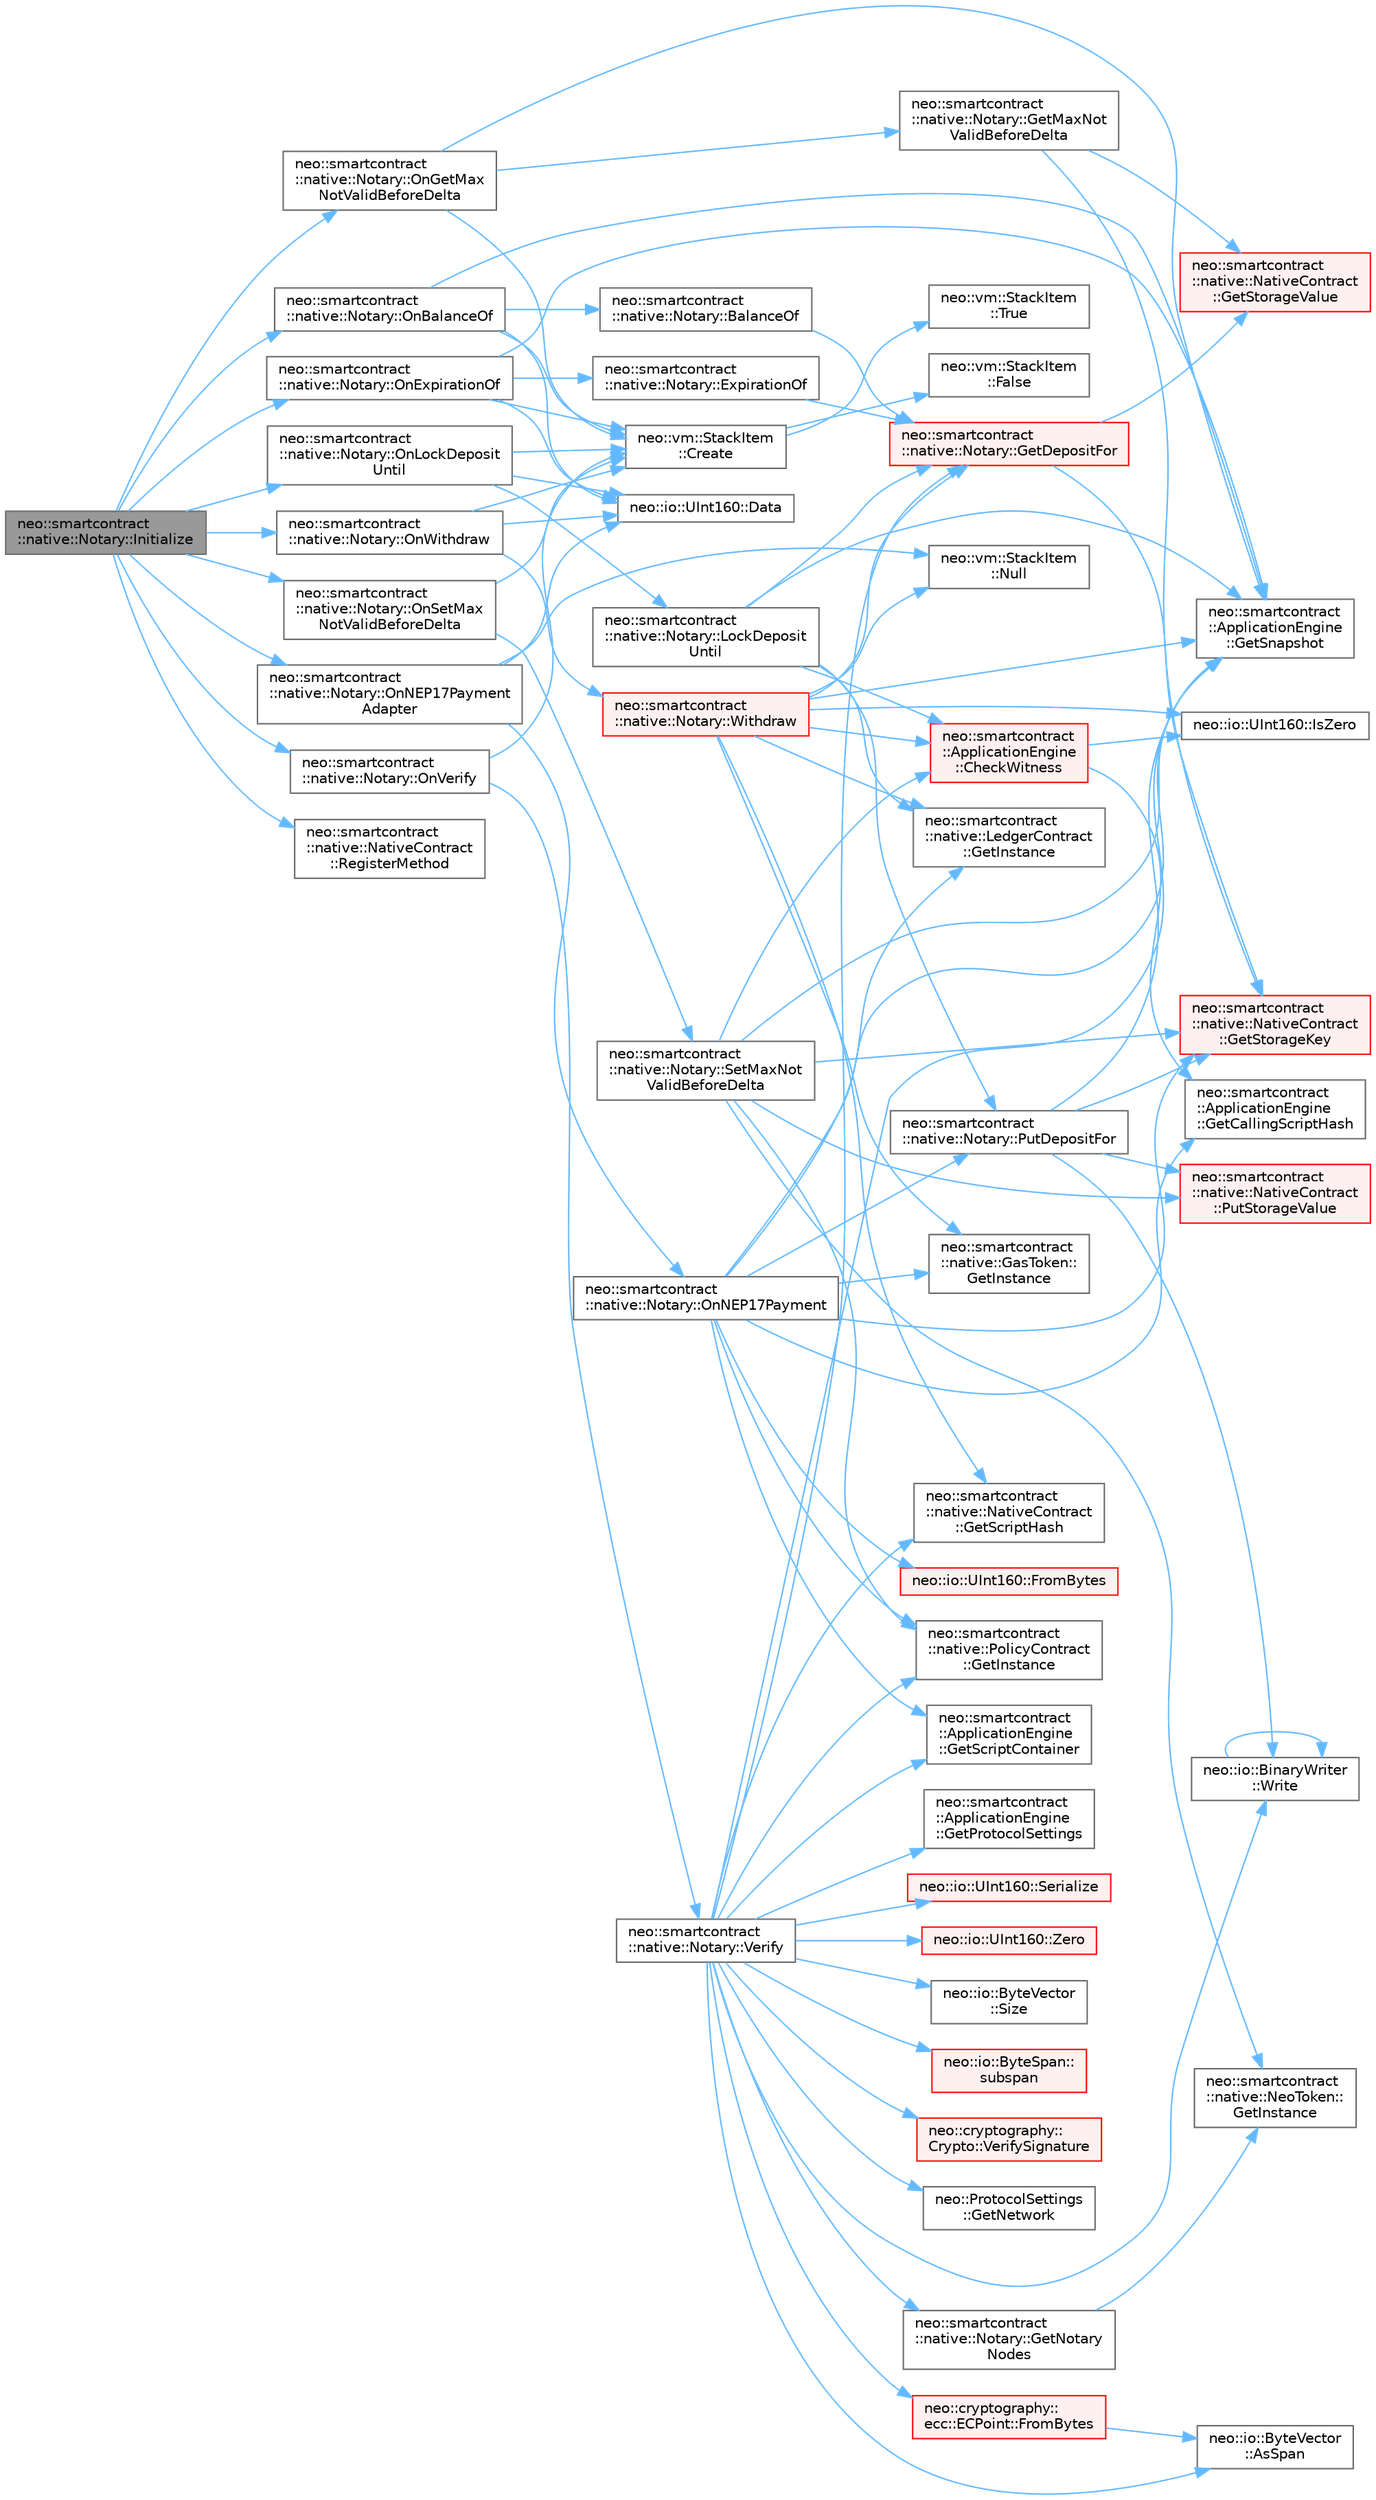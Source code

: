 digraph "neo::smartcontract::native::Notary::Initialize"
{
 // LATEX_PDF_SIZE
  bgcolor="transparent";
  edge [fontname=Helvetica,fontsize=10,labelfontname=Helvetica,labelfontsize=10];
  node [fontname=Helvetica,fontsize=10,shape=box,height=0.2,width=0.4];
  rankdir="LR";
  Node1 [id="Node000001",label="neo::smartcontract\l::native::Notary::Initialize",height=0.2,width=0.4,color="gray40", fillcolor="grey60", style="filled", fontcolor="black",tooltip="Initializes the contract."];
  Node1 -> Node2 [id="edge1_Node000001_Node000002",color="steelblue1",style="solid",tooltip=" "];
  Node2 [id="Node000002",label="neo::smartcontract\l::native::Notary::OnBalanceOf",height=0.2,width=0.4,color="grey40", fillcolor="white", style="filled",URL="$classneo_1_1smartcontract_1_1native_1_1_notary.html#a400eebb3e25bec892cd71987c212d85b",tooltip=" "];
  Node2 -> Node3 [id="edge2_Node000002_Node000003",color="steelblue1",style="solid",tooltip=" "];
  Node3 [id="Node000003",label="neo::smartcontract\l::native::Notary::BalanceOf",height=0.2,width=0.4,color="grey40", fillcolor="white", style="filled",URL="$classneo_1_1smartcontract_1_1native_1_1_notary.html#ae3735437b732b3833e62fdc4482e91da",tooltip="Gets the balance of the deposit for the specified account."];
  Node3 -> Node4 [id="edge3_Node000003_Node000004",color="steelblue1",style="solid",tooltip=" "];
  Node4 [id="Node000004",label="neo::smartcontract\l::native::Notary::GetDepositFor",height=0.2,width=0.4,color="red", fillcolor="#FFF0F0", style="filled",URL="$classneo_1_1smartcontract_1_1native_1_1_notary.html#a9986d1ea4cd7b93948fcc4776b97d0db",tooltip="Gets the deposit for the specified account."];
  Node4 -> Node5 [id="edge4_Node000004_Node000005",color="steelblue1",style="solid",tooltip=" "];
  Node5 [id="Node000005",label="neo::smartcontract\l::native::NativeContract\l::GetStorageKey",height=0.2,width=0.4,color="red", fillcolor="#FFF0F0", style="filled",URL="$classneo_1_1smartcontract_1_1native_1_1_native_contract.html#aaa080efcc4d7deced7aded7bb968cd9c",tooltip="Gets the storage key."];
  Node4 -> Node11 [id="edge5_Node000004_Node000011",color="steelblue1",style="solid",tooltip=" "];
  Node11 [id="Node000011",label="neo::smartcontract\l::native::NativeContract\l::GetStorageValue",height=0.2,width=0.4,color="red", fillcolor="#FFF0F0", style="filled",URL="$classneo_1_1smartcontract_1_1native_1_1_native_contract.html#aa8eed221a7bf2bce103f7e1fef187e6c",tooltip="Gets the storage value."];
  Node2 -> Node20 [id="edge6_Node000002_Node000020",color="steelblue1",style="solid",tooltip=" "];
  Node20 [id="Node000020",label="neo::vm::StackItem\l::Create",height=0.2,width=0.4,color="grey40", fillcolor="white", style="filled",URL="$classneo_1_1vm_1_1_stack_item.html#a1d67a8c02d58d56410378b997c2e7855",tooltip="Creates a primitive stack item."];
  Node20 -> Node21 [id="edge7_Node000020_Node000021",color="steelblue1",style="solid",tooltip=" "];
  Node21 [id="Node000021",label="neo::vm::StackItem\l::False",height=0.2,width=0.4,color="grey40", fillcolor="white", style="filled",URL="$classneo_1_1vm_1_1_stack_item.html#a759c1a70f6481936eb089083a5fa2d4e",tooltip="Gets the false stack item."];
  Node20 -> Node22 [id="edge8_Node000020_Node000022",color="steelblue1",style="solid",tooltip=" "];
  Node22 [id="Node000022",label="neo::vm::StackItem\l::True",height=0.2,width=0.4,color="grey40", fillcolor="white", style="filled",URL="$classneo_1_1vm_1_1_stack_item.html#ac5c88a02b66663d80e61942bb425391c",tooltip="Gets the true stack item."];
  Node2 -> Node23 [id="edge9_Node000002_Node000023",color="steelblue1",style="solid",tooltip=" "];
  Node23 [id="Node000023",label="neo::io::UInt160::Data",height=0.2,width=0.4,color="grey40", fillcolor="white", style="filled",URL="$classneo_1_1io_1_1_u_int160.html#ad3022981ff7dc5b1928972035b8c81e6",tooltip="Gets a pointer to the data."];
  Node2 -> Node24 [id="edge10_Node000002_Node000024",color="steelblue1",style="solid",tooltip=" "];
  Node24 [id="Node000024",label="neo::smartcontract\l::ApplicationEngine\l::GetSnapshot",height=0.2,width=0.4,color="grey40", fillcolor="white", style="filled",URL="$classneo_1_1smartcontract_1_1_application_engine.html#a4b11ba8a68aa0ac32ba0263c293ff1e4",tooltip="Gets the snapshot."];
  Node1 -> Node25 [id="edge11_Node000001_Node000025",color="steelblue1",style="solid",tooltip=" "];
  Node25 [id="Node000025",label="neo::smartcontract\l::native::Notary::OnExpirationOf",height=0.2,width=0.4,color="grey40", fillcolor="white", style="filled",URL="$classneo_1_1smartcontract_1_1native_1_1_notary.html#a1f7d82b6e15ecf79f791401302a5894f",tooltip=" "];
  Node25 -> Node20 [id="edge12_Node000025_Node000020",color="steelblue1",style="solid",tooltip=" "];
  Node25 -> Node23 [id="edge13_Node000025_Node000023",color="steelblue1",style="solid",tooltip=" "];
  Node25 -> Node26 [id="edge14_Node000025_Node000026",color="steelblue1",style="solid",tooltip=" "];
  Node26 [id="Node000026",label="neo::smartcontract\l::native::Notary::ExpirationOf",height=0.2,width=0.4,color="grey40", fillcolor="white", style="filled",URL="$classneo_1_1smartcontract_1_1native_1_1_notary.html#aef6dbb84457583743e99509ca8e179e5",tooltip="Gets the expiration of the deposit for the specified account."];
  Node26 -> Node4 [id="edge15_Node000026_Node000004",color="steelblue1",style="solid",tooltip=" "];
  Node25 -> Node24 [id="edge16_Node000025_Node000024",color="steelblue1",style="solid",tooltip=" "];
  Node1 -> Node27 [id="edge17_Node000001_Node000027",color="steelblue1",style="solid",tooltip=" "];
  Node27 [id="Node000027",label="neo::smartcontract\l::native::Notary::OnGetMax\lNotValidBeforeDelta",height=0.2,width=0.4,color="grey40", fillcolor="white", style="filled",URL="$classneo_1_1smartcontract_1_1native_1_1_notary.html#afc9adc62f022400e4c38049f8e24acfd",tooltip=" "];
  Node27 -> Node20 [id="edge18_Node000027_Node000020",color="steelblue1",style="solid",tooltip=" "];
  Node27 -> Node28 [id="edge19_Node000027_Node000028",color="steelblue1",style="solid",tooltip=" "];
  Node28 [id="Node000028",label="neo::smartcontract\l::native::Notary::GetMaxNot\lValidBeforeDelta",height=0.2,width=0.4,color="grey40", fillcolor="white", style="filled",URL="$classneo_1_1smartcontract_1_1native_1_1_notary.html#ad201b185dffe017e713d25b03b6b77ae",tooltip="Gets the maximum NotValidBefore delta."];
  Node28 -> Node5 [id="edge20_Node000028_Node000005",color="steelblue1",style="solid",tooltip=" "];
  Node28 -> Node11 [id="edge21_Node000028_Node000011",color="steelblue1",style="solid",tooltip=" "];
  Node27 -> Node24 [id="edge22_Node000027_Node000024",color="steelblue1",style="solid",tooltip=" "];
  Node1 -> Node29 [id="edge23_Node000001_Node000029",color="steelblue1",style="solid",tooltip=" "];
  Node29 [id="Node000029",label="neo::smartcontract\l::native::Notary::OnLockDeposit\lUntil",height=0.2,width=0.4,color="grey40", fillcolor="white", style="filled",URL="$classneo_1_1smartcontract_1_1native_1_1_notary.html#a284f23687d5475f6841d01e865ff7371",tooltip=" "];
  Node29 -> Node20 [id="edge24_Node000029_Node000020",color="steelblue1",style="solid",tooltip=" "];
  Node29 -> Node23 [id="edge25_Node000029_Node000023",color="steelblue1",style="solid",tooltip=" "];
  Node29 -> Node30 [id="edge26_Node000029_Node000030",color="steelblue1",style="solid",tooltip=" "];
  Node30 [id="Node000030",label="neo::smartcontract\l::native::Notary::LockDeposit\lUntil",height=0.2,width=0.4,color="grey40", fillcolor="white", style="filled",URL="$classneo_1_1smartcontract_1_1native_1_1_notary.html#a141262f7ce5ec7d6fdd6a58e3adb90a2",tooltip="Locks the deposit until the specified height."];
  Node30 -> Node31 [id="edge27_Node000030_Node000031",color="steelblue1",style="solid",tooltip=" "];
  Node31 [id="Node000031",label="neo::smartcontract\l::ApplicationEngine\l::CheckWitness",height=0.2,width=0.4,color="red", fillcolor="#FFF0F0", style="filled",URL="$classneo_1_1smartcontract_1_1_application_engine.html#a4be82b2a3a2a0e53de3b731ac2418e91",tooltip="Checks if the witness is valid."];
  Node31 -> Node32 [id="edge28_Node000031_Node000032",color="steelblue1",style="solid",tooltip=" "];
  Node32 [id="Node000032",label="neo::smartcontract\l::ApplicationEngine\l::GetCallingScriptHash",height=0.2,width=0.4,color="grey40", fillcolor="white", style="filled",URL="$classneo_1_1smartcontract_1_1_application_engine.html#aad5c406f892265f2c4e9717edba873d0",tooltip="Gets the calling script hash."];
  Node31 -> Node40 [id="edge29_Node000031_Node000040",color="steelblue1",style="solid",tooltip=" "];
  Node40 [id="Node000040",label="neo::io::UInt160::IsZero",height=0.2,width=0.4,color="grey40", fillcolor="white", style="filled",URL="$classneo_1_1io_1_1_u_int160.html#af6eb7ff964875651d53f8195bf3dcea1",tooltip="Checks if this UInt160 is zero."];
  Node30 -> Node4 [id="edge30_Node000030_Node000004",color="steelblue1",style="solid",tooltip=" "];
  Node30 -> Node45 [id="edge31_Node000030_Node000045",color="steelblue1",style="solid",tooltip=" "];
  Node45 [id="Node000045",label="neo::smartcontract\l::native::LedgerContract\l::GetInstance",height=0.2,width=0.4,color="grey40", fillcolor="white", style="filled",URL="$classneo_1_1smartcontract_1_1native_1_1_ledger_contract.html#a0925f03421a7e30f9ff85dc189913e7e",tooltip="Gets the instance."];
  Node30 -> Node24 [id="edge32_Node000030_Node000024",color="steelblue1",style="solid",tooltip=" "];
  Node30 -> Node46 [id="edge33_Node000030_Node000046",color="steelblue1",style="solid",tooltip=" "];
  Node46 [id="Node000046",label="neo::smartcontract\l::native::Notary::PutDepositFor",height=0.2,width=0.4,color="grey40", fillcolor="white", style="filled",URL="$classneo_1_1smartcontract_1_1native_1_1_notary.html#adee3695f93e0c3f2cf184ade4c34dd10",tooltip="Puts the deposit for the specified account."];
  Node46 -> Node24 [id="edge34_Node000046_Node000024",color="steelblue1",style="solid",tooltip=" "];
  Node46 -> Node5 [id="edge35_Node000046_Node000005",color="steelblue1",style="solid",tooltip=" "];
  Node46 -> Node47 [id="edge36_Node000046_Node000047",color="steelblue1",style="solid",tooltip=" "];
  Node47 [id="Node000047",label="neo::smartcontract\l::native::NativeContract\l::PutStorageValue",height=0.2,width=0.4,color="red", fillcolor="#FFF0F0", style="filled",URL="$classneo_1_1smartcontract_1_1native_1_1_native_contract.html#a88e6f4aa548d073c5740d1eb0f59f91e",tooltip="Puts the storage value."];
  Node46 -> Node48 [id="edge37_Node000046_Node000048",color="steelblue1",style="solid",tooltip=" "];
  Node48 [id="Node000048",label="neo::io::BinaryWriter\l::Write",height=0.2,width=0.4,color="grey40", fillcolor="white", style="filled",URL="$classneo_1_1io_1_1_binary_writer.html#ac50767ade20a9099ba7e6b6ed684ef45",tooltip="Writes a boolean value to the stream."];
  Node48 -> Node48 [id="edge38_Node000048_Node000048",color="steelblue1",style="solid",tooltip=" "];
  Node1 -> Node49 [id="edge39_Node000001_Node000049",color="steelblue1",style="solid",tooltip=" "];
  Node49 [id="Node000049",label="neo::smartcontract\l::native::Notary::OnNEP17Payment\lAdapter",height=0.2,width=0.4,color="grey40", fillcolor="white", style="filled",URL="$classneo_1_1smartcontract_1_1native_1_1_notary.html#a71d4fbe236ad8f05396f2b613fbd2f6f",tooltip=" "];
  Node49 -> Node23 [id="edge40_Node000049_Node000023",color="steelblue1",style="solid",tooltip=" "];
  Node49 -> Node50 [id="edge41_Node000049_Node000050",color="steelblue1",style="solid",tooltip=" "];
  Node50 [id="Node000050",label="neo::vm::StackItem\l::Null",height=0.2,width=0.4,color="grey40", fillcolor="white", style="filled",URL="$classneo_1_1vm_1_1_stack_item.html#ae8449cc5805f5135af34bfe230aa4c7e",tooltip="Gets the null stack item."];
  Node49 -> Node51 [id="edge42_Node000049_Node000051",color="steelblue1",style="solid",tooltip=" "];
  Node51 [id="Node000051",label="neo::smartcontract\l::native::Notary::OnNEP17Payment",height=0.2,width=0.4,color="grey40", fillcolor="white", style="filled",URL="$classneo_1_1smartcontract_1_1native_1_1_notary.html#a23f1a4a1ed8a30f8349ec3bd5ec8fbd7",tooltip="Called when a NEP-17 payment is received."];
  Node51 -> Node52 [id="edge43_Node000051_Node000052",color="steelblue1",style="solid",tooltip=" "];
  Node52 [id="Node000052",label="neo::io::UInt160::FromBytes",height=0.2,width=0.4,color="red", fillcolor="#FFF0F0", style="filled",URL="$classneo_1_1io_1_1_u_int160.html#a2fe1e02c0e2a3b1bc843d5ead7f35e39",tooltip="Creates a UInt160 from a ByteSpan."];
  Node51 -> Node32 [id="edge44_Node000051_Node000032",color="steelblue1",style="solid",tooltip=" "];
  Node51 -> Node54 [id="edge45_Node000051_Node000054",color="steelblue1",style="solid",tooltip=" "];
  Node54 [id="Node000054",label="neo::smartcontract\l::native::GasToken::\lGetInstance",height=0.2,width=0.4,color="grey40", fillcolor="white", style="filled",URL="$classneo_1_1smartcontract_1_1native_1_1_gas_token.html#a0a5458f42995bd194a55d5f24d3a72a6",tooltip="Gets the instance."];
  Node51 -> Node45 [id="edge46_Node000051_Node000045",color="steelblue1",style="solid",tooltip=" "];
  Node51 -> Node55 [id="edge47_Node000051_Node000055",color="steelblue1",style="solid",tooltip=" "];
  Node55 [id="Node000055",label="neo::smartcontract\l::native::PolicyContract\l::GetInstance",height=0.2,width=0.4,color="grey40", fillcolor="white", style="filled",URL="$classneo_1_1smartcontract_1_1native_1_1_policy_contract.html#ae73620726c425e67f0ccb59806a8829e",tooltip="Gets the instance."];
  Node51 -> Node56 [id="edge48_Node000051_Node000056",color="steelblue1",style="solid",tooltip=" "];
  Node56 [id="Node000056",label="neo::smartcontract\l::ApplicationEngine\l::GetScriptContainer",height=0.2,width=0.4,color="grey40", fillcolor="white", style="filled",URL="$classneo_1_1smartcontract_1_1_application_engine.html#a40215bb369943ae1d09ebcbc2e134544",tooltip="Gets the script container."];
  Node51 -> Node24 [id="edge49_Node000051_Node000024",color="steelblue1",style="solid",tooltip=" "];
  Node51 -> Node5 [id="edge50_Node000051_Node000005",color="steelblue1",style="solid",tooltip=" "];
  Node51 -> Node46 [id="edge51_Node000051_Node000046",color="steelblue1",style="solid",tooltip=" "];
  Node1 -> Node57 [id="edge52_Node000001_Node000057",color="steelblue1",style="solid",tooltip=" "];
  Node57 [id="Node000057",label="neo::smartcontract\l::native::Notary::OnSetMax\lNotValidBeforeDelta",height=0.2,width=0.4,color="grey40", fillcolor="white", style="filled",URL="$classneo_1_1smartcontract_1_1native_1_1_notary.html#a3ffed7f2eb7a18b7faf5a975ca5ec3ad",tooltip=" "];
  Node57 -> Node20 [id="edge53_Node000057_Node000020",color="steelblue1",style="solid",tooltip=" "];
  Node57 -> Node58 [id="edge54_Node000057_Node000058",color="steelblue1",style="solid",tooltip=" "];
  Node58 [id="Node000058",label="neo::smartcontract\l::native::Notary::SetMaxNot\lValidBeforeDelta",height=0.2,width=0.4,color="grey40", fillcolor="white", style="filled",URL="$classneo_1_1smartcontract_1_1native_1_1_notary.html#a17136c3d1df927c763e55d85e41eef94",tooltip="Sets the maximum NotValidBefore delta."];
  Node58 -> Node31 [id="edge55_Node000058_Node000031",color="steelblue1",style="solid",tooltip=" "];
  Node58 -> Node59 [id="edge56_Node000058_Node000059",color="steelblue1",style="solid",tooltip=" "];
  Node59 [id="Node000059",label="neo::smartcontract\l::native::NeoToken::\lGetInstance",height=0.2,width=0.4,color="grey40", fillcolor="white", style="filled",URL="$classneo_1_1smartcontract_1_1native_1_1_neo_token.html#a90cb76fc97b70fbb68bd14545704e463",tooltip="Gets the instance."];
  Node58 -> Node55 [id="edge57_Node000058_Node000055",color="steelblue1",style="solid",tooltip=" "];
  Node58 -> Node24 [id="edge58_Node000058_Node000024",color="steelblue1",style="solid",tooltip=" "];
  Node58 -> Node5 [id="edge59_Node000058_Node000005",color="steelblue1",style="solid",tooltip=" "];
  Node58 -> Node47 [id="edge60_Node000058_Node000047",color="steelblue1",style="solid",tooltip=" "];
  Node1 -> Node60 [id="edge61_Node000001_Node000060",color="steelblue1",style="solid",tooltip=" "];
  Node60 [id="Node000060",label="neo::smartcontract\l::native::Notary::OnVerify",height=0.2,width=0.4,color="grey40", fillcolor="white", style="filled",URL="$classneo_1_1smartcontract_1_1native_1_1_notary.html#a44d7a7234b7d9420503e9a6d654ebf76",tooltip=" "];
  Node60 -> Node20 [id="edge62_Node000060_Node000020",color="steelblue1",style="solid",tooltip=" "];
  Node60 -> Node61 [id="edge63_Node000060_Node000061",color="steelblue1",style="solid",tooltip=" "];
  Node61 [id="Node000061",label="neo::smartcontract\l::native::Notary::Verify",height=0.2,width=0.4,color="grey40", fillcolor="white", style="filled",URL="$classneo_1_1smartcontract_1_1native_1_1_notary.html#ad36cc333b49d13fd1d8d3aa21c49b599",tooltip="Verifies the signature."];
  Node61 -> Node62 [id="edge64_Node000061_Node000062",color="steelblue1",style="solid",tooltip=" "];
  Node62 [id="Node000062",label="neo::io::ByteVector\l::AsSpan",height=0.2,width=0.4,color="grey40", fillcolor="white", style="filled",URL="$classneo_1_1io_1_1_byte_vector.html#a95791d958ed4ec88d32e811b51d90451",tooltip="Converts the ByteVector to a ByteSpan."];
  Node61 -> Node63 [id="edge65_Node000061_Node000063",color="steelblue1",style="solid",tooltip=" "];
  Node63 [id="Node000063",label="neo::cryptography::\lecc::ECPoint::FromBytes",height=0.2,width=0.4,color="red", fillcolor="#FFF0F0", style="filled",URL="$classneo_1_1cryptography_1_1ecc_1_1_e_c_point.html#a76149bc8215c7297d3bd54d273bdaaca",tooltip="Creates an ECPoint from a byte array."];
  Node63 -> Node62 [id="edge66_Node000063_Node000062",color="steelblue1",style="solid",tooltip=" "];
  Node61 -> Node4 [id="edge67_Node000061_Node000004",color="steelblue1",style="solid",tooltip=" "];
  Node61 -> Node55 [id="edge68_Node000061_Node000055",color="steelblue1",style="solid",tooltip=" "];
  Node61 -> Node69 [id="edge69_Node000061_Node000069",color="steelblue1",style="solid",tooltip=" "];
  Node69 [id="Node000069",label="neo::ProtocolSettings\l::GetNetwork",height=0.2,width=0.4,color="grey40", fillcolor="white", style="filled",URL="$classneo_1_1_protocol_settings.html#ad306a2407147cac547a0e005441d3e51",tooltip="Gets the network magic number."];
  Node61 -> Node70 [id="edge70_Node000061_Node000070",color="steelblue1",style="solid",tooltip=" "];
  Node70 [id="Node000070",label="neo::smartcontract\l::native::Notary::GetNotary\lNodes",height=0.2,width=0.4,color="grey40", fillcolor="white", style="filled",URL="$classneo_1_1smartcontract_1_1native_1_1_notary.html#a79c597cc855b5de12aa3b4342fb13571",tooltip="Gets the notary nodes."];
  Node70 -> Node59 [id="edge71_Node000070_Node000059",color="steelblue1",style="solid",tooltip=" "];
  Node61 -> Node71 [id="edge72_Node000061_Node000071",color="steelblue1",style="solid",tooltip=" "];
  Node71 [id="Node000071",label="neo::smartcontract\l::ApplicationEngine\l::GetProtocolSettings",height=0.2,width=0.4,color="grey40", fillcolor="white", style="filled",URL="$classneo_1_1smartcontract_1_1_application_engine.html#af7d805438860e0b964982f0244ec21f6",tooltip="Gets the protocol settings."];
  Node61 -> Node56 [id="edge73_Node000061_Node000056",color="steelblue1",style="solid",tooltip=" "];
  Node61 -> Node72 [id="edge74_Node000061_Node000072",color="steelblue1",style="solid",tooltip=" "];
  Node72 [id="Node000072",label="neo::smartcontract\l::native::NativeContract\l::GetScriptHash",height=0.2,width=0.4,color="grey40", fillcolor="white", style="filled",URL="$classneo_1_1smartcontract_1_1native_1_1_native_contract.html#adee5386515d940f614d7f680b5d0edb7",tooltip="Gets the script hash."];
  Node61 -> Node24 [id="edge75_Node000061_Node000024",color="steelblue1",style="solid",tooltip=" "];
  Node61 -> Node73 [id="edge76_Node000061_Node000073",color="steelblue1",style="solid",tooltip=" "];
  Node73 [id="Node000073",label="neo::io::UInt160::Serialize",height=0.2,width=0.4,color="red", fillcolor="#FFF0F0", style="filled",URL="$classneo_1_1io_1_1_u_int160.html#a6d5c4e94dd0c4bfe7d076ce16c7f0c4a",tooltip="Serializes the UInt160 to a binary writer."];
  Node61 -> Node76 [id="edge77_Node000061_Node000076",color="steelblue1",style="solid",tooltip=" "];
  Node76 [id="Node000076",label="neo::io::ByteVector\l::Size",height=0.2,width=0.4,color="grey40", fillcolor="white", style="filled",URL="$classneo_1_1io_1_1_byte_vector.html#ac0d1a1751d25fde82c44ba55d9d68e24",tooltip="Gets the size of the ByteVector."];
  Node61 -> Node77 [id="edge78_Node000061_Node000077",color="steelblue1",style="solid",tooltip=" "];
  Node77 [id="Node000077",label="neo::io::ByteSpan::\lsubspan",height=0.2,width=0.4,color="red", fillcolor="#FFF0F0", style="filled",URL="$classneo_1_1io_1_1_byte_span.html#a46cbc4490cd6d66b1bdf0fbc0d31a937",tooltip="Gets a subspan of this ByteSpan."];
  Node61 -> Node79 [id="edge79_Node000061_Node000079",color="steelblue1",style="solid",tooltip=" "];
  Node79 [id="Node000079",label="neo::cryptography::\lCrypto::VerifySignature",height=0.2,width=0.4,color="red", fillcolor="#FFF0F0", style="filled",URL="$classneo_1_1cryptography_1_1_crypto.html#ab8f7b7fd3cbef11030acce3439ea5800",tooltip="Verifies a signature."];
  Node61 -> Node48 [id="edge80_Node000061_Node000048",color="steelblue1",style="solid",tooltip=" "];
  Node61 -> Node82 [id="edge81_Node000061_Node000082",color="steelblue1",style="solid",tooltip=" "];
  Node82 [id="Node000082",label="neo::io::UInt160::Zero",height=0.2,width=0.4,color="red", fillcolor="#FFF0F0", style="filled",URL="$classneo_1_1io_1_1_u_int160.html#a28fac5fc86c25257391996114918ac94",tooltip="Gets a UInt160 with all bits set to zero."];
  Node1 -> Node83 [id="edge82_Node000001_Node000083",color="steelblue1",style="solid",tooltip=" "];
  Node83 [id="Node000083",label="neo::smartcontract\l::native::Notary::OnWithdraw",height=0.2,width=0.4,color="grey40", fillcolor="white", style="filled",URL="$classneo_1_1smartcontract_1_1native_1_1_notary.html#a87cf0dd1755e202f2ef199f0c80bf466",tooltip=" "];
  Node83 -> Node20 [id="edge83_Node000083_Node000020",color="steelblue1",style="solid",tooltip=" "];
  Node83 -> Node23 [id="edge84_Node000083_Node000023",color="steelblue1",style="solid",tooltip=" "];
  Node83 -> Node84 [id="edge85_Node000083_Node000084",color="steelblue1",style="solid",tooltip=" "];
  Node84 [id="Node000084",label="neo::smartcontract\l::native::Notary::Withdraw",height=0.2,width=0.4,color="red", fillcolor="#FFF0F0", style="filled",URL="$classneo_1_1smartcontract_1_1native_1_1_notary.html#abd9e2f13654c9eb0bdb770b105dd2880",tooltip="Withdraws the deposit."];
  Node84 -> Node31 [id="edge86_Node000084_Node000031",color="steelblue1",style="solid",tooltip=" "];
  Node84 -> Node4 [id="edge87_Node000084_Node000004",color="steelblue1",style="solid",tooltip=" "];
  Node84 -> Node54 [id="edge88_Node000084_Node000054",color="steelblue1",style="solid",tooltip=" "];
  Node84 -> Node45 [id="edge89_Node000084_Node000045",color="steelblue1",style="solid",tooltip=" "];
  Node84 -> Node72 [id="edge90_Node000084_Node000072",color="steelblue1",style="solid",tooltip=" "];
  Node84 -> Node24 [id="edge91_Node000084_Node000024",color="steelblue1",style="solid",tooltip=" "];
  Node84 -> Node40 [id="edge92_Node000084_Node000040",color="steelblue1",style="solid",tooltip=" "];
  Node84 -> Node50 [id="edge93_Node000084_Node000050",color="steelblue1",style="solid",tooltip=" "];
  Node1 -> Node86 [id="edge94_Node000001_Node000086",color="steelblue1",style="solid",tooltip=" "];
  Node86 [id="Node000086",label="neo::smartcontract\l::native::NativeContract\l::RegisterMethod",height=0.2,width=0.4,color="grey40", fillcolor="white", style="filled",URL="$classneo_1_1smartcontract_1_1native_1_1_native_contract.html#a26af9bcd266b59f910293081ef334993",tooltip="Registers a method."];
}
